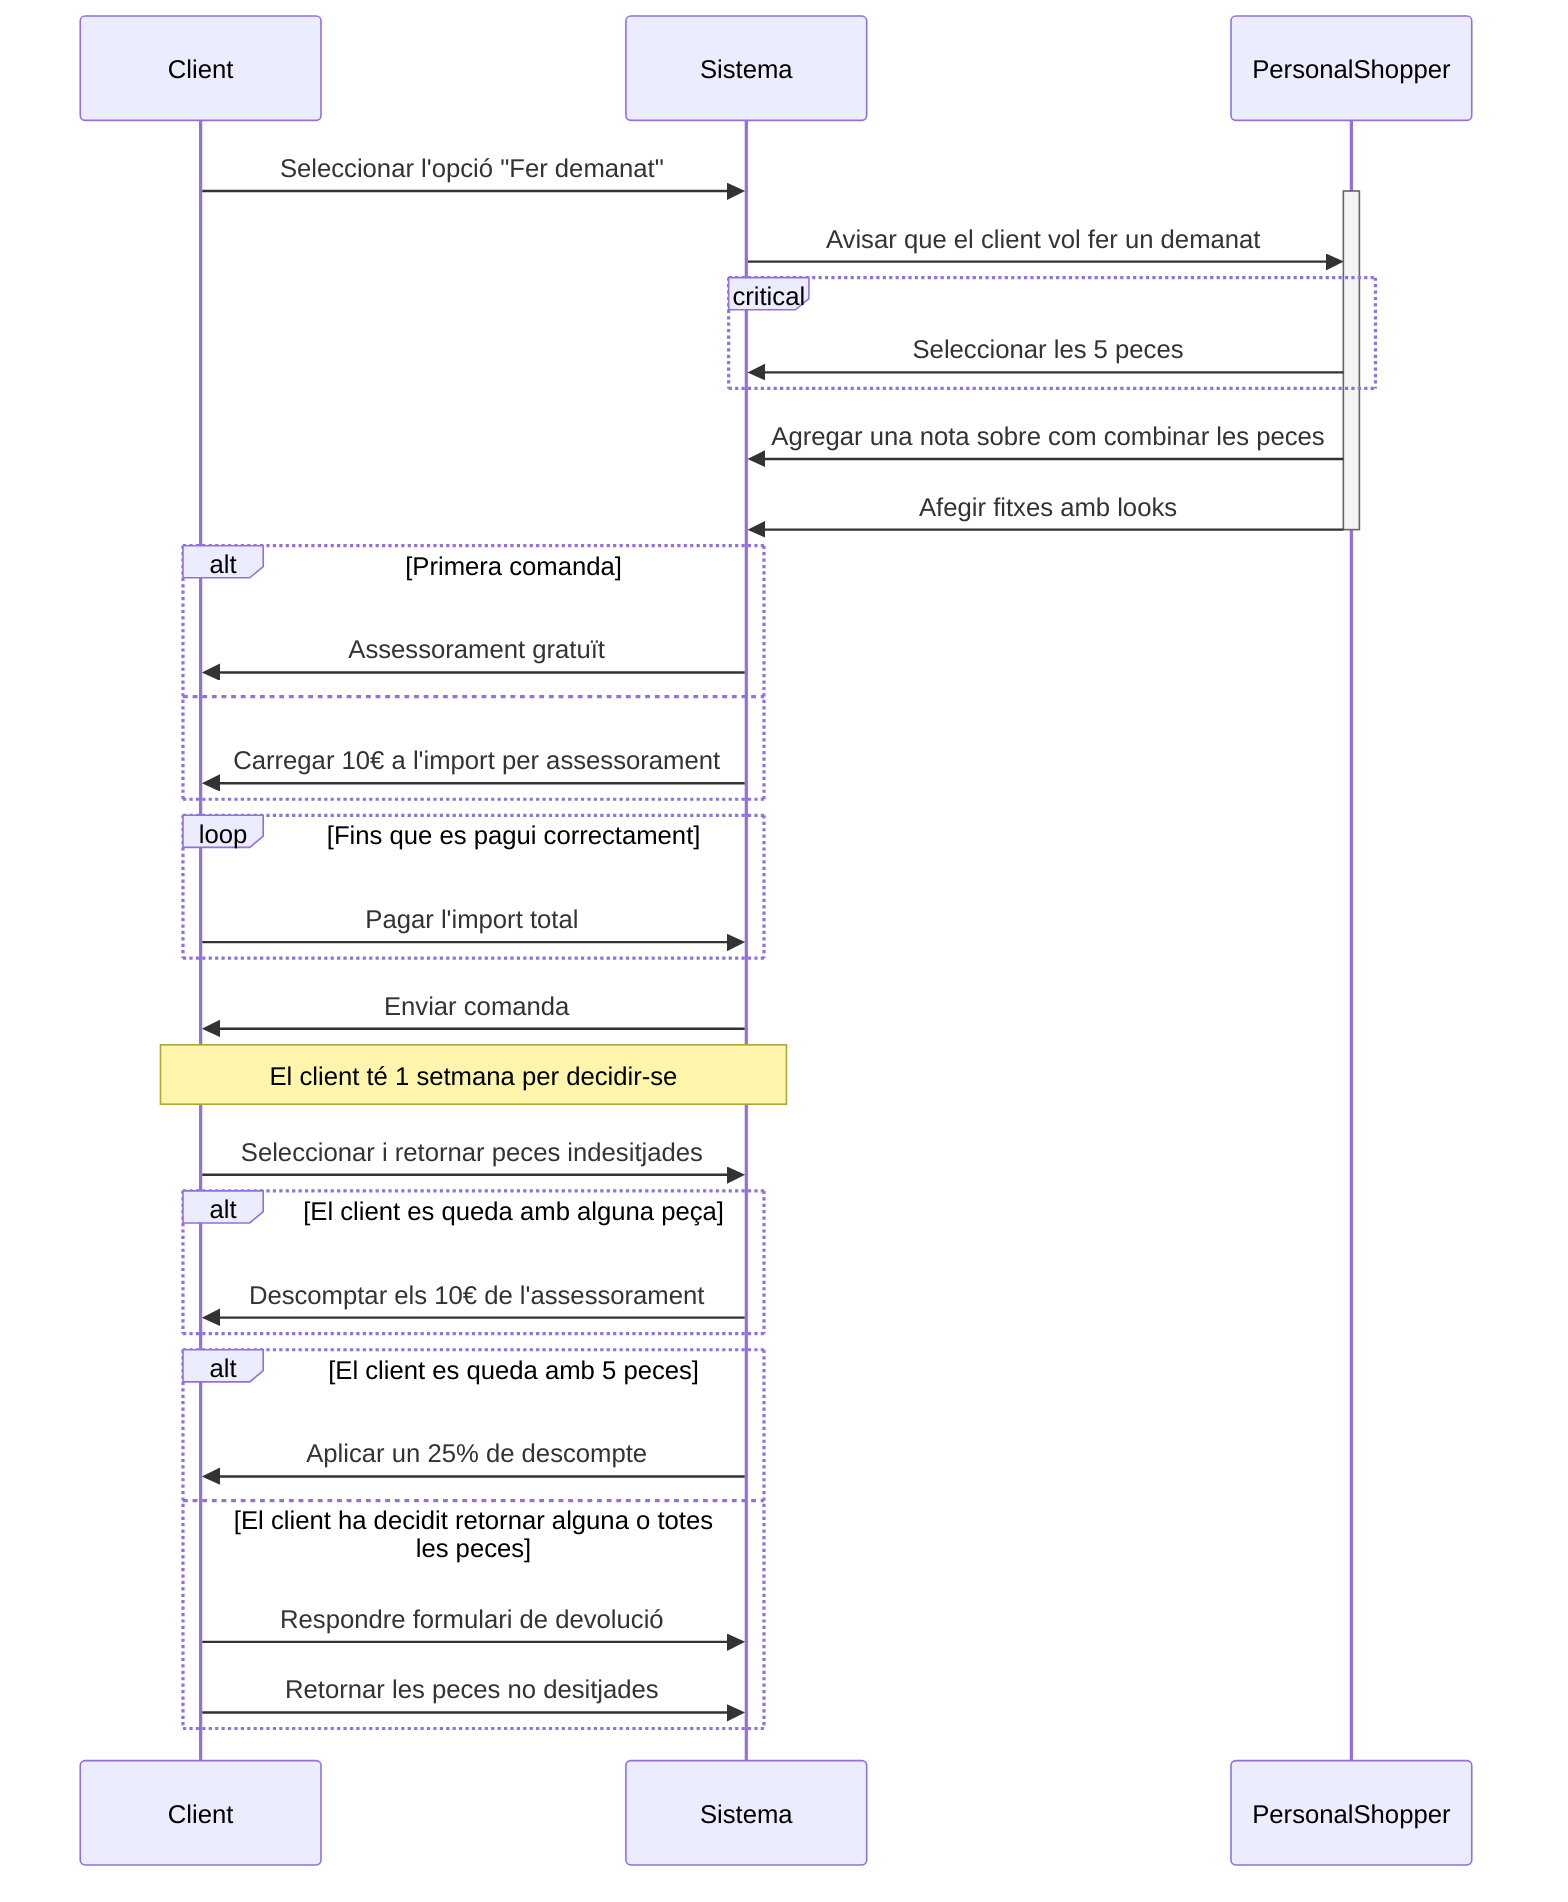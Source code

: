 sequenceDiagram
    participant C as Client
    participant S as Sistema
    participant PS as PersonalShopper
    C->>S: Seleccionar l'opció "Fer demanat"
    activate PS
    S->>PS: Avisar que el client vol fer un demanat
    critical
        PS->>S: Seleccionar les 5 peces
    end
    PS->>S: Agregar una nota sobre com combinar les peces
    PS->>S: Afegir fitxes amb looks
    deactivate PS
    
    alt Primera comanda
        S->>C: Assessorament gratuït
    else
        S->>C: Carregar 10€ a l'import per assessorament
    end
    loop Fins que es pagui correctament
        C->>S: Pagar l'import total
    end
    S->>C: Enviar comanda
    note over C, S: El client té 1 setmana per decidir-se
    C->>S: Seleccionar i retornar peces indesitjades
    alt El client es queda amb alguna peça
        S->>C: Descomptar els 10€ de l'assessorament
    end
    alt El client es queda amb 5 peces
        S->>C: Aplicar un 25% de descompte
    else El client ha decidit retornar alguna o totes les peces  
        C->>S: Respondre formulari de devolució
        C->>S: Retornar les peces no desitjades
    end